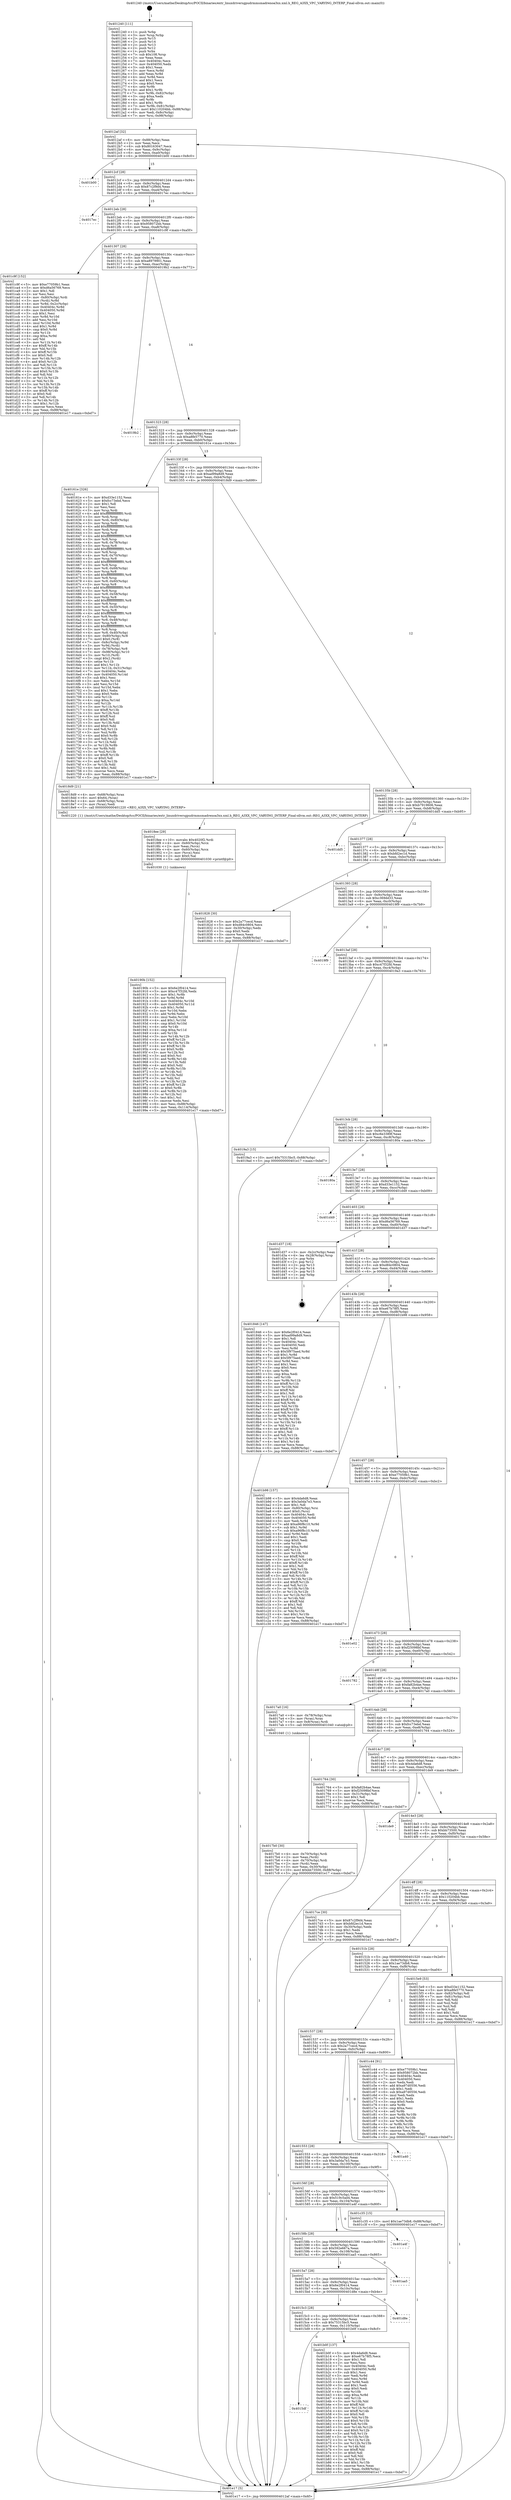 digraph "0x401240" {
  label = "0x401240 (/mnt/c/Users/mathe/Desktop/tcc/POCII/binaries/extr_linuxdriversgpudrmmsmadrenoa3xx.xml.h_REG_A3XX_VPC_VARYING_INTERP_Final-ollvm.out::main(0))"
  labelloc = "t"
  node[shape=record]

  Entry [label="",width=0.3,height=0.3,shape=circle,fillcolor=black,style=filled]
  "0x4012af" [label="{
     0x4012af [32]\l
     | [instrs]\l
     &nbsp;&nbsp;0x4012af \<+6\>: mov -0x88(%rbp),%eax\l
     &nbsp;&nbsp;0x4012b5 \<+2\>: mov %eax,%ecx\l
     &nbsp;&nbsp;0x4012b7 \<+6\>: sub $0x80163047,%ecx\l
     &nbsp;&nbsp;0x4012bd \<+6\>: mov %eax,-0x9c(%rbp)\l
     &nbsp;&nbsp;0x4012c3 \<+6\>: mov %ecx,-0xa0(%rbp)\l
     &nbsp;&nbsp;0x4012c9 \<+6\>: je 0000000000401b00 \<main+0x8c0\>\l
  }"]
  "0x401b00" [label="{
     0x401b00\l
  }", style=dashed]
  "0x4012cf" [label="{
     0x4012cf [28]\l
     | [instrs]\l
     &nbsp;&nbsp;0x4012cf \<+5\>: jmp 00000000004012d4 \<main+0x94\>\l
     &nbsp;&nbsp;0x4012d4 \<+6\>: mov -0x9c(%rbp),%eax\l
     &nbsp;&nbsp;0x4012da \<+5\>: sub $0x87c2f9d4,%eax\l
     &nbsp;&nbsp;0x4012df \<+6\>: mov %eax,-0xa4(%rbp)\l
     &nbsp;&nbsp;0x4012e5 \<+6\>: je 00000000004017ec \<main+0x5ac\>\l
  }"]
  Exit [label="",width=0.3,height=0.3,shape=circle,fillcolor=black,style=filled,peripheries=2]
  "0x4017ec" [label="{
     0x4017ec\l
  }", style=dashed]
  "0x4012eb" [label="{
     0x4012eb [28]\l
     | [instrs]\l
     &nbsp;&nbsp;0x4012eb \<+5\>: jmp 00000000004012f0 \<main+0xb0\>\l
     &nbsp;&nbsp;0x4012f0 \<+6\>: mov -0x9c(%rbp),%eax\l
     &nbsp;&nbsp;0x4012f6 \<+5\>: sub $0x958072bb,%eax\l
     &nbsp;&nbsp;0x4012fb \<+6\>: mov %eax,-0xa8(%rbp)\l
     &nbsp;&nbsp;0x401301 \<+6\>: je 0000000000401c9f \<main+0xa5f\>\l
  }"]
  "0x4015df" [label="{
     0x4015df\l
  }", style=dashed]
  "0x401c9f" [label="{
     0x401c9f [152]\l
     | [instrs]\l
     &nbsp;&nbsp;0x401c9f \<+5\>: mov $0xe77059b1,%eax\l
     &nbsp;&nbsp;0x401ca4 \<+5\>: mov $0xd6a56769,%ecx\l
     &nbsp;&nbsp;0x401ca9 \<+2\>: mov $0x1,%dl\l
     &nbsp;&nbsp;0x401cab \<+2\>: xor %esi,%esi\l
     &nbsp;&nbsp;0x401cad \<+4\>: mov -0x80(%rbp),%rdi\l
     &nbsp;&nbsp;0x401cb1 \<+3\>: mov (%rdi),%r8d\l
     &nbsp;&nbsp;0x401cb4 \<+4\>: mov %r8d,-0x2c(%rbp)\l
     &nbsp;&nbsp;0x401cb8 \<+8\>: mov 0x40404c,%r8d\l
     &nbsp;&nbsp;0x401cc0 \<+8\>: mov 0x404050,%r9d\l
     &nbsp;&nbsp;0x401cc8 \<+3\>: sub $0x1,%esi\l
     &nbsp;&nbsp;0x401ccb \<+3\>: mov %r8d,%r10d\l
     &nbsp;&nbsp;0x401cce \<+3\>: add %esi,%r10d\l
     &nbsp;&nbsp;0x401cd1 \<+4\>: imul %r10d,%r8d\l
     &nbsp;&nbsp;0x401cd5 \<+4\>: and $0x1,%r8d\l
     &nbsp;&nbsp;0x401cd9 \<+4\>: cmp $0x0,%r8d\l
     &nbsp;&nbsp;0x401cdd \<+4\>: sete %r11b\l
     &nbsp;&nbsp;0x401ce1 \<+4\>: cmp $0xa,%r9d\l
     &nbsp;&nbsp;0x401ce5 \<+3\>: setl %bl\l
     &nbsp;&nbsp;0x401ce8 \<+3\>: mov %r11b,%r14b\l
     &nbsp;&nbsp;0x401ceb \<+4\>: xor $0xff,%r14b\l
     &nbsp;&nbsp;0x401cef \<+3\>: mov %bl,%r15b\l
     &nbsp;&nbsp;0x401cf2 \<+4\>: xor $0xff,%r15b\l
     &nbsp;&nbsp;0x401cf6 \<+3\>: xor $0x0,%dl\l
     &nbsp;&nbsp;0x401cf9 \<+3\>: mov %r14b,%r12b\l
     &nbsp;&nbsp;0x401cfc \<+4\>: and $0x0,%r12b\l
     &nbsp;&nbsp;0x401d00 \<+3\>: and %dl,%r11b\l
     &nbsp;&nbsp;0x401d03 \<+3\>: mov %r15b,%r13b\l
     &nbsp;&nbsp;0x401d06 \<+4\>: and $0x0,%r13b\l
     &nbsp;&nbsp;0x401d0a \<+2\>: and %dl,%bl\l
     &nbsp;&nbsp;0x401d0c \<+3\>: or %r11b,%r12b\l
     &nbsp;&nbsp;0x401d0f \<+3\>: or %bl,%r13b\l
     &nbsp;&nbsp;0x401d12 \<+3\>: xor %r13b,%r12b\l
     &nbsp;&nbsp;0x401d15 \<+3\>: or %r15b,%r14b\l
     &nbsp;&nbsp;0x401d18 \<+4\>: xor $0xff,%r14b\l
     &nbsp;&nbsp;0x401d1c \<+3\>: or $0x0,%dl\l
     &nbsp;&nbsp;0x401d1f \<+3\>: and %dl,%r14b\l
     &nbsp;&nbsp;0x401d22 \<+3\>: or %r14b,%r12b\l
     &nbsp;&nbsp;0x401d25 \<+4\>: test $0x1,%r12b\l
     &nbsp;&nbsp;0x401d29 \<+3\>: cmovne %ecx,%eax\l
     &nbsp;&nbsp;0x401d2c \<+6\>: mov %eax,-0x88(%rbp)\l
     &nbsp;&nbsp;0x401d32 \<+5\>: jmp 0000000000401e17 \<main+0xbd7\>\l
  }"]
  "0x401307" [label="{
     0x401307 [28]\l
     | [instrs]\l
     &nbsp;&nbsp;0x401307 \<+5\>: jmp 000000000040130c \<main+0xcc\>\l
     &nbsp;&nbsp;0x40130c \<+6\>: mov -0x9c(%rbp),%eax\l
     &nbsp;&nbsp;0x401312 \<+5\>: sub $0xa8979901,%eax\l
     &nbsp;&nbsp;0x401317 \<+6\>: mov %eax,-0xac(%rbp)\l
     &nbsp;&nbsp;0x40131d \<+6\>: je 00000000004019b2 \<main+0x772\>\l
  }"]
  "0x401b0f" [label="{
     0x401b0f [137]\l
     | [instrs]\l
     &nbsp;&nbsp;0x401b0f \<+5\>: mov $0x4da6d8,%eax\l
     &nbsp;&nbsp;0x401b14 \<+5\>: mov $0xe67b78f5,%ecx\l
     &nbsp;&nbsp;0x401b19 \<+2\>: mov $0x1,%dl\l
     &nbsp;&nbsp;0x401b1b \<+2\>: xor %esi,%esi\l
     &nbsp;&nbsp;0x401b1d \<+7\>: mov 0x40404c,%edi\l
     &nbsp;&nbsp;0x401b24 \<+8\>: mov 0x404050,%r8d\l
     &nbsp;&nbsp;0x401b2c \<+3\>: sub $0x1,%esi\l
     &nbsp;&nbsp;0x401b2f \<+3\>: mov %edi,%r9d\l
     &nbsp;&nbsp;0x401b32 \<+3\>: add %esi,%r9d\l
     &nbsp;&nbsp;0x401b35 \<+4\>: imul %r9d,%edi\l
     &nbsp;&nbsp;0x401b39 \<+3\>: and $0x1,%edi\l
     &nbsp;&nbsp;0x401b3c \<+3\>: cmp $0x0,%edi\l
     &nbsp;&nbsp;0x401b3f \<+4\>: sete %r10b\l
     &nbsp;&nbsp;0x401b43 \<+4\>: cmp $0xa,%r8d\l
     &nbsp;&nbsp;0x401b47 \<+4\>: setl %r11b\l
     &nbsp;&nbsp;0x401b4b \<+3\>: mov %r10b,%bl\l
     &nbsp;&nbsp;0x401b4e \<+3\>: xor $0xff,%bl\l
     &nbsp;&nbsp;0x401b51 \<+3\>: mov %r11b,%r14b\l
     &nbsp;&nbsp;0x401b54 \<+4\>: xor $0xff,%r14b\l
     &nbsp;&nbsp;0x401b58 \<+3\>: xor $0x0,%dl\l
     &nbsp;&nbsp;0x401b5b \<+3\>: mov %bl,%r15b\l
     &nbsp;&nbsp;0x401b5e \<+4\>: and $0x0,%r15b\l
     &nbsp;&nbsp;0x401b62 \<+3\>: and %dl,%r10b\l
     &nbsp;&nbsp;0x401b65 \<+3\>: mov %r14b,%r12b\l
     &nbsp;&nbsp;0x401b68 \<+4\>: and $0x0,%r12b\l
     &nbsp;&nbsp;0x401b6c \<+3\>: and %dl,%r11b\l
     &nbsp;&nbsp;0x401b6f \<+3\>: or %r10b,%r15b\l
     &nbsp;&nbsp;0x401b72 \<+3\>: or %r11b,%r12b\l
     &nbsp;&nbsp;0x401b75 \<+3\>: xor %r12b,%r15b\l
     &nbsp;&nbsp;0x401b78 \<+3\>: or %r14b,%bl\l
     &nbsp;&nbsp;0x401b7b \<+3\>: xor $0xff,%bl\l
     &nbsp;&nbsp;0x401b7e \<+3\>: or $0x0,%dl\l
     &nbsp;&nbsp;0x401b81 \<+2\>: and %dl,%bl\l
     &nbsp;&nbsp;0x401b83 \<+3\>: or %bl,%r15b\l
     &nbsp;&nbsp;0x401b86 \<+4\>: test $0x1,%r15b\l
     &nbsp;&nbsp;0x401b8a \<+3\>: cmovne %ecx,%eax\l
     &nbsp;&nbsp;0x401b8d \<+6\>: mov %eax,-0x88(%rbp)\l
     &nbsp;&nbsp;0x401b93 \<+5\>: jmp 0000000000401e17 \<main+0xbd7\>\l
  }"]
  "0x4019b2" [label="{
     0x4019b2\l
  }", style=dashed]
  "0x401323" [label="{
     0x401323 [28]\l
     | [instrs]\l
     &nbsp;&nbsp;0x401323 \<+5\>: jmp 0000000000401328 \<main+0xe8\>\l
     &nbsp;&nbsp;0x401328 \<+6\>: mov -0x9c(%rbp),%eax\l
     &nbsp;&nbsp;0x40132e \<+5\>: sub $0xa8fe5770,%eax\l
     &nbsp;&nbsp;0x401333 \<+6\>: mov %eax,-0xb0(%rbp)\l
     &nbsp;&nbsp;0x401339 \<+6\>: je 000000000040161e \<main+0x3de\>\l
  }"]
  "0x4015c3" [label="{
     0x4015c3 [28]\l
     | [instrs]\l
     &nbsp;&nbsp;0x4015c3 \<+5\>: jmp 00000000004015c8 \<main+0x388\>\l
     &nbsp;&nbsp;0x4015c8 \<+6\>: mov -0x9c(%rbp),%eax\l
     &nbsp;&nbsp;0x4015ce \<+5\>: sub $0x75315bc5,%eax\l
     &nbsp;&nbsp;0x4015d3 \<+6\>: mov %eax,-0x110(%rbp)\l
     &nbsp;&nbsp;0x4015d9 \<+6\>: je 0000000000401b0f \<main+0x8cf\>\l
  }"]
  "0x40161e" [label="{
     0x40161e [326]\l
     | [instrs]\l
     &nbsp;&nbsp;0x40161e \<+5\>: mov $0xd33e1152,%eax\l
     &nbsp;&nbsp;0x401623 \<+5\>: mov $0xfcc73ebd,%ecx\l
     &nbsp;&nbsp;0x401628 \<+2\>: mov $0x1,%dl\l
     &nbsp;&nbsp;0x40162a \<+2\>: xor %esi,%esi\l
     &nbsp;&nbsp;0x40162c \<+3\>: mov %rsp,%rdi\l
     &nbsp;&nbsp;0x40162f \<+4\>: add $0xfffffffffffffff0,%rdi\l
     &nbsp;&nbsp;0x401633 \<+3\>: mov %rdi,%rsp\l
     &nbsp;&nbsp;0x401636 \<+4\>: mov %rdi,-0x80(%rbp)\l
     &nbsp;&nbsp;0x40163a \<+3\>: mov %rsp,%rdi\l
     &nbsp;&nbsp;0x40163d \<+4\>: add $0xfffffffffffffff0,%rdi\l
     &nbsp;&nbsp;0x401641 \<+3\>: mov %rdi,%rsp\l
     &nbsp;&nbsp;0x401644 \<+3\>: mov %rsp,%r8\l
     &nbsp;&nbsp;0x401647 \<+4\>: add $0xfffffffffffffff0,%r8\l
     &nbsp;&nbsp;0x40164b \<+3\>: mov %r8,%rsp\l
     &nbsp;&nbsp;0x40164e \<+4\>: mov %r8,-0x78(%rbp)\l
     &nbsp;&nbsp;0x401652 \<+3\>: mov %rsp,%r8\l
     &nbsp;&nbsp;0x401655 \<+4\>: add $0xfffffffffffffff0,%r8\l
     &nbsp;&nbsp;0x401659 \<+3\>: mov %r8,%rsp\l
     &nbsp;&nbsp;0x40165c \<+4\>: mov %r8,-0x70(%rbp)\l
     &nbsp;&nbsp;0x401660 \<+3\>: mov %rsp,%r8\l
     &nbsp;&nbsp;0x401663 \<+4\>: add $0xfffffffffffffff0,%r8\l
     &nbsp;&nbsp;0x401667 \<+3\>: mov %r8,%rsp\l
     &nbsp;&nbsp;0x40166a \<+4\>: mov %r8,-0x68(%rbp)\l
     &nbsp;&nbsp;0x40166e \<+3\>: mov %rsp,%r8\l
     &nbsp;&nbsp;0x401671 \<+4\>: add $0xfffffffffffffff0,%r8\l
     &nbsp;&nbsp;0x401675 \<+3\>: mov %r8,%rsp\l
     &nbsp;&nbsp;0x401678 \<+4\>: mov %r8,-0x60(%rbp)\l
     &nbsp;&nbsp;0x40167c \<+3\>: mov %rsp,%r8\l
     &nbsp;&nbsp;0x40167f \<+4\>: add $0xfffffffffffffff0,%r8\l
     &nbsp;&nbsp;0x401683 \<+3\>: mov %r8,%rsp\l
     &nbsp;&nbsp;0x401686 \<+4\>: mov %r8,-0x58(%rbp)\l
     &nbsp;&nbsp;0x40168a \<+3\>: mov %rsp,%r8\l
     &nbsp;&nbsp;0x40168d \<+4\>: add $0xfffffffffffffff0,%r8\l
     &nbsp;&nbsp;0x401691 \<+3\>: mov %r8,%rsp\l
     &nbsp;&nbsp;0x401694 \<+4\>: mov %r8,-0x50(%rbp)\l
     &nbsp;&nbsp;0x401698 \<+3\>: mov %rsp,%r8\l
     &nbsp;&nbsp;0x40169b \<+4\>: add $0xfffffffffffffff0,%r8\l
     &nbsp;&nbsp;0x40169f \<+3\>: mov %r8,%rsp\l
     &nbsp;&nbsp;0x4016a2 \<+4\>: mov %r8,-0x48(%rbp)\l
     &nbsp;&nbsp;0x4016a6 \<+3\>: mov %rsp,%r8\l
     &nbsp;&nbsp;0x4016a9 \<+4\>: add $0xfffffffffffffff0,%r8\l
     &nbsp;&nbsp;0x4016ad \<+3\>: mov %r8,%rsp\l
     &nbsp;&nbsp;0x4016b0 \<+4\>: mov %r8,-0x40(%rbp)\l
     &nbsp;&nbsp;0x4016b4 \<+4\>: mov -0x80(%rbp),%r8\l
     &nbsp;&nbsp;0x4016b8 \<+7\>: movl $0x0,(%r8)\l
     &nbsp;&nbsp;0x4016bf \<+7\>: mov -0x8c(%rbp),%r9d\l
     &nbsp;&nbsp;0x4016c6 \<+3\>: mov %r9d,(%rdi)\l
     &nbsp;&nbsp;0x4016c9 \<+4\>: mov -0x78(%rbp),%r8\l
     &nbsp;&nbsp;0x4016cd \<+7\>: mov -0x98(%rbp),%r10\l
     &nbsp;&nbsp;0x4016d4 \<+3\>: mov %r10,(%r8)\l
     &nbsp;&nbsp;0x4016d7 \<+3\>: cmpl $0x2,(%rdi)\l
     &nbsp;&nbsp;0x4016da \<+4\>: setne %r11b\l
     &nbsp;&nbsp;0x4016de \<+4\>: and $0x1,%r11b\l
     &nbsp;&nbsp;0x4016e2 \<+4\>: mov %r11b,-0x31(%rbp)\l
     &nbsp;&nbsp;0x4016e6 \<+7\>: mov 0x40404c,%ebx\l
     &nbsp;&nbsp;0x4016ed \<+8\>: mov 0x404050,%r14d\l
     &nbsp;&nbsp;0x4016f5 \<+3\>: sub $0x1,%esi\l
     &nbsp;&nbsp;0x4016f8 \<+3\>: mov %ebx,%r15d\l
     &nbsp;&nbsp;0x4016fb \<+3\>: add %esi,%r15d\l
     &nbsp;&nbsp;0x4016fe \<+4\>: imul %r15d,%ebx\l
     &nbsp;&nbsp;0x401702 \<+3\>: and $0x1,%ebx\l
     &nbsp;&nbsp;0x401705 \<+3\>: cmp $0x0,%ebx\l
     &nbsp;&nbsp;0x401708 \<+4\>: sete %r11b\l
     &nbsp;&nbsp;0x40170c \<+4\>: cmp $0xa,%r14d\l
     &nbsp;&nbsp;0x401710 \<+4\>: setl %r12b\l
     &nbsp;&nbsp;0x401714 \<+3\>: mov %r11b,%r13b\l
     &nbsp;&nbsp;0x401717 \<+4\>: xor $0xff,%r13b\l
     &nbsp;&nbsp;0x40171b \<+3\>: mov %r12b,%sil\l
     &nbsp;&nbsp;0x40171e \<+4\>: xor $0xff,%sil\l
     &nbsp;&nbsp;0x401722 \<+3\>: xor $0x0,%dl\l
     &nbsp;&nbsp;0x401725 \<+3\>: mov %r13b,%dil\l
     &nbsp;&nbsp;0x401728 \<+4\>: and $0x0,%dil\l
     &nbsp;&nbsp;0x40172c \<+3\>: and %dl,%r11b\l
     &nbsp;&nbsp;0x40172f \<+3\>: mov %sil,%r8b\l
     &nbsp;&nbsp;0x401732 \<+4\>: and $0x0,%r8b\l
     &nbsp;&nbsp;0x401736 \<+3\>: and %dl,%r12b\l
     &nbsp;&nbsp;0x401739 \<+3\>: or %r11b,%dil\l
     &nbsp;&nbsp;0x40173c \<+3\>: or %r12b,%r8b\l
     &nbsp;&nbsp;0x40173f \<+3\>: xor %r8b,%dil\l
     &nbsp;&nbsp;0x401742 \<+3\>: or %sil,%r13b\l
     &nbsp;&nbsp;0x401745 \<+4\>: xor $0xff,%r13b\l
     &nbsp;&nbsp;0x401749 \<+3\>: or $0x0,%dl\l
     &nbsp;&nbsp;0x40174c \<+3\>: and %dl,%r13b\l
     &nbsp;&nbsp;0x40174f \<+3\>: or %r13b,%dil\l
     &nbsp;&nbsp;0x401752 \<+4\>: test $0x1,%dil\l
     &nbsp;&nbsp;0x401756 \<+3\>: cmovne %ecx,%eax\l
     &nbsp;&nbsp;0x401759 \<+6\>: mov %eax,-0x88(%rbp)\l
     &nbsp;&nbsp;0x40175f \<+5\>: jmp 0000000000401e17 \<main+0xbd7\>\l
  }"]
  "0x40133f" [label="{
     0x40133f [28]\l
     | [instrs]\l
     &nbsp;&nbsp;0x40133f \<+5\>: jmp 0000000000401344 \<main+0x104\>\l
     &nbsp;&nbsp;0x401344 \<+6\>: mov -0x9c(%rbp),%eax\l
     &nbsp;&nbsp;0x40134a \<+5\>: sub $0xad99a8d9,%eax\l
     &nbsp;&nbsp;0x40134f \<+6\>: mov %eax,-0xb4(%rbp)\l
     &nbsp;&nbsp;0x401355 \<+6\>: je 00000000004018d9 \<main+0x699\>\l
  }"]
  "0x401d8e" [label="{
     0x401d8e\l
  }", style=dashed]
  "0x4018d9" [label="{
     0x4018d9 [21]\l
     | [instrs]\l
     &nbsp;&nbsp;0x4018d9 \<+4\>: mov -0x68(%rbp),%rax\l
     &nbsp;&nbsp;0x4018dd \<+6\>: movl $0x64,(%rax)\l
     &nbsp;&nbsp;0x4018e3 \<+4\>: mov -0x68(%rbp),%rax\l
     &nbsp;&nbsp;0x4018e7 \<+2\>: mov (%rax),%edi\l
     &nbsp;&nbsp;0x4018e9 \<+5\>: call 0000000000401220 \<REG_A3XX_VPC_VARYING_INTERP\>\l
     | [calls]\l
     &nbsp;&nbsp;0x401220 \{1\} (/mnt/c/Users/mathe/Desktop/tcc/POCII/binaries/extr_linuxdriversgpudrmmsmadrenoa3xx.xml.h_REG_A3XX_VPC_VARYING_INTERP_Final-ollvm.out::REG_A3XX_VPC_VARYING_INTERP)\l
  }"]
  "0x40135b" [label="{
     0x40135b [28]\l
     | [instrs]\l
     &nbsp;&nbsp;0x40135b \<+5\>: jmp 0000000000401360 \<main+0x120\>\l
     &nbsp;&nbsp;0x401360 \<+6\>: mov -0x9c(%rbp),%eax\l
     &nbsp;&nbsp;0x401366 \<+5\>: sub $0xb7919606,%eax\l
     &nbsp;&nbsp;0x40136b \<+6\>: mov %eax,-0xb8(%rbp)\l
     &nbsp;&nbsp;0x401371 \<+6\>: je 0000000000401dd5 \<main+0xb95\>\l
  }"]
  "0x4015a7" [label="{
     0x4015a7 [28]\l
     | [instrs]\l
     &nbsp;&nbsp;0x4015a7 \<+5\>: jmp 00000000004015ac \<main+0x36c\>\l
     &nbsp;&nbsp;0x4015ac \<+6\>: mov -0x9c(%rbp),%eax\l
     &nbsp;&nbsp;0x4015b2 \<+5\>: sub $0x6e2f0414,%eax\l
     &nbsp;&nbsp;0x4015b7 \<+6\>: mov %eax,-0x10c(%rbp)\l
     &nbsp;&nbsp;0x4015bd \<+6\>: je 0000000000401d8e \<main+0xb4e\>\l
  }"]
  "0x401dd5" [label="{
     0x401dd5\l
  }", style=dashed]
  "0x401377" [label="{
     0x401377 [28]\l
     | [instrs]\l
     &nbsp;&nbsp;0x401377 \<+5\>: jmp 000000000040137c \<main+0x13c\>\l
     &nbsp;&nbsp;0x40137c \<+6\>: mov -0x9c(%rbp),%eax\l
     &nbsp;&nbsp;0x401382 \<+5\>: sub $0xbfd2ec1d,%eax\l
     &nbsp;&nbsp;0x401387 \<+6\>: mov %eax,-0xbc(%rbp)\l
     &nbsp;&nbsp;0x40138d \<+6\>: je 0000000000401828 \<main+0x5e8\>\l
  }"]
  "0x401aa5" [label="{
     0x401aa5\l
  }", style=dashed]
  "0x401828" [label="{
     0x401828 [30]\l
     | [instrs]\l
     &nbsp;&nbsp;0x401828 \<+5\>: mov $0x2a77cecd,%eax\l
     &nbsp;&nbsp;0x40182d \<+5\>: mov $0xd84c0804,%ecx\l
     &nbsp;&nbsp;0x401832 \<+3\>: mov -0x30(%rbp),%edx\l
     &nbsp;&nbsp;0x401835 \<+3\>: cmp $0x0,%edx\l
     &nbsp;&nbsp;0x401838 \<+3\>: cmove %ecx,%eax\l
     &nbsp;&nbsp;0x40183b \<+6\>: mov %eax,-0x88(%rbp)\l
     &nbsp;&nbsp;0x401841 \<+5\>: jmp 0000000000401e17 \<main+0xbd7\>\l
  }"]
  "0x401393" [label="{
     0x401393 [28]\l
     | [instrs]\l
     &nbsp;&nbsp;0x401393 \<+5\>: jmp 0000000000401398 \<main+0x158\>\l
     &nbsp;&nbsp;0x401398 \<+6\>: mov -0x9c(%rbp),%eax\l
     &nbsp;&nbsp;0x40139e \<+5\>: sub $0xc369dd33,%eax\l
     &nbsp;&nbsp;0x4013a3 \<+6\>: mov %eax,-0xc0(%rbp)\l
     &nbsp;&nbsp;0x4013a9 \<+6\>: je 00000000004019f9 \<main+0x7b9\>\l
  }"]
  "0x40158b" [label="{
     0x40158b [28]\l
     | [instrs]\l
     &nbsp;&nbsp;0x40158b \<+5\>: jmp 0000000000401590 \<main+0x350\>\l
     &nbsp;&nbsp;0x401590 \<+6\>: mov -0x9c(%rbp),%eax\l
     &nbsp;&nbsp;0x401596 \<+5\>: sub $0x592e667a,%eax\l
     &nbsp;&nbsp;0x40159b \<+6\>: mov %eax,-0x108(%rbp)\l
     &nbsp;&nbsp;0x4015a1 \<+6\>: je 0000000000401aa5 \<main+0x865\>\l
  }"]
  "0x4019f9" [label="{
     0x4019f9\l
  }", style=dashed]
  "0x4013af" [label="{
     0x4013af [28]\l
     | [instrs]\l
     &nbsp;&nbsp;0x4013af \<+5\>: jmp 00000000004013b4 \<main+0x174\>\l
     &nbsp;&nbsp;0x4013b4 \<+6\>: mov -0x9c(%rbp),%eax\l
     &nbsp;&nbsp;0x4013ba \<+5\>: sub $0xc47f32fd,%eax\l
     &nbsp;&nbsp;0x4013bf \<+6\>: mov %eax,-0xc4(%rbp)\l
     &nbsp;&nbsp;0x4013c5 \<+6\>: je 00000000004019a3 \<main+0x763\>\l
  }"]
  "0x401a4f" [label="{
     0x401a4f\l
  }", style=dashed]
  "0x4019a3" [label="{
     0x4019a3 [15]\l
     | [instrs]\l
     &nbsp;&nbsp;0x4019a3 \<+10\>: movl $0x75315bc5,-0x88(%rbp)\l
     &nbsp;&nbsp;0x4019ad \<+5\>: jmp 0000000000401e17 \<main+0xbd7\>\l
  }"]
  "0x4013cb" [label="{
     0x4013cb [28]\l
     | [instrs]\l
     &nbsp;&nbsp;0x4013cb \<+5\>: jmp 00000000004013d0 \<main+0x190\>\l
     &nbsp;&nbsp;0x4013d0 \<+6\>: mov -0x9c(%rbp),%eax\l
     &nbsp;&nbsp;0x4013d6 \<+5\>: sub $0xc6e3389f,%eax\l
     &nbsp;&nbsp;0x4013db \<+6\>: mov %eax,-0xc8(%rbp)\l
     &nbsp;&nbsp;0x4013e1 \<+6\>: je 000000000040180a \<main+0x5ca\>\l
  }"]
  "0x40156f" [label="{
     0x40156f [28]\l
     | [instrs]\l
     &nbsp;&nbsp;0x40156f \<+5\>: jmp 0000000000401574 \<main+0x334\>\l
     &nbsp;&nbsp;0x401574 \<+6\>: mov -0x9c(%rbp),%eax\l
     &nbsp;&nbsp;0x40157a \<+5\>: sub $0x519c5ad4,%eax\l
     &nbsp;&nbsp;0x40157f \<+6\>: mov %eax,-0x104(%rbp)\l
     &nbsp;&nbsp;0x401585 \<+6\>: je 0000000000401a4f \<main+0x80f\>\l
  }"]
  "0x40180a" [label="{
     0x40180a\l
  }", style=dashed]
  "0x4013e7" [label="{
     0x4013e7 [28]\l
     | [instrs]\l
     &nbsp;&nbsp;0x4013e7 \<+5\>: jmp 00000000004013ec \<main+0x1ac\>\l
     &nbsp;&nbsp;0x4013ec \<+6\>: mov -0x9c(%rbp),%eax\l
     &nbsp;&nbsp;0x4013f2 \<+5\>: sub $0xd33e1152,%eax\l
     &nbsp;&nbsp;0x4013f7 \<+6\>: mov %eax,-0xcc(%rbp)\l
     &nbsp;&nbsp;0x4013fd \<+6\>: je 0000000000401d49 \<main+0xb09\>\l
  }"]
  "0x401c35" [label="{
     0x401c35 [15]\l
     | [instrs]\l
     &nbsp;&nbsp;0x401c35 \<+10\>: movl $0x1ae73db8,-0x88(%rbp)\l
     &nbsp;&nbsp;0x401c3f \<+5\>: jmp 0000000000401e17 \<main+0xbd7\>\l
  }"]
  "0x401d49" [label="{
     0x401d49\l
  }", style=dashed]
  "0x401403" [label="{
     0x401403 [28]\l
     | [instrs]\l
     &nbsp;&nbsp;0x401403 \<+5\>: jmp 0000000000401408 \<main+0x1c8\>\l
     &nbsp;&nbsp;0x401408 \<+6\>: mov -0x9c(%rbp),%eax\l
     &nbsp;&nbsp;0x40140e \<+5\>: sub $0xd6a56769,%eax\l
     &nbsp;&nbsp;0x401413 \<+6\>: mov %eax,-0xd0(%rbp)\l
     &nbsp;&nbsp;0x401419 \<+6\>: je 0000000000401d37 \<main+0xaf7\>\l
  }"]
  "0x401553" [label="{
     0x401553 [28]\l
     | [instrs]\l
     &nbsp;&nbsp;0x401553 \<+5\>: jmp 0000000000401558 \<main+0x318\>\l
     &nbsp;&nbsp;0x401558 \<+6\>: mov -0x9c(%rbp),%eax\l
     &nbsp;&nbsp;0x40155e \<+5\>: sub $0x3a0da7e3,%eax\l
     &nbsp;&nbsp;0x401563 \<+6\>: mov %eax,-0x100(%rbp)\l
     &nbsp;&nbsp;0x401569 \<+6\>: je 0000000000401c35 \<main+0x9f5\>\l
  }"]
  "0x401d37" [label="{
     0x401d37 [18]\l
     | [instrs]\l
     &nbsp;&nbsp;0x401d37 \<+3\>: mov -0x2c(%rbp),%eax\l
     &nbsp;&nbsp;0x401d3a \<+4\>: lea -0x28(%rbp),%rsp\l
     &nbsp;&nbsp;0x401d3e \<+1\>: pop %rbx\l
     &nbsp;&nbsp;0x401d3f \<+2\>: pop %r12\l
     &nbsp;&nbsp;0x401d41 \<+2\>: pop %r13\l
     &nbsp;&nbsp;0x401d43 \<+2\>: pop %r14\l
     &nbsp;&nbsp;0x401d45 \<+2\>: pop %r15\l
     &nbsp;&nbsp;0x401d47 \<+1\>: pop %rbp\l
     &nbsp;&nbsp;0x401d48 \<+1\>: ret\l
  }"]
  "0x40141f" [label="{
     0x40141f [28]\l
     | [instrs]\l
     &nbsp;&nbsp;0x40141f \<+5\>: jmp 0000000000401424 \<main+0x1e4\>\l
     &nbsp;&nbsp;0x401424 \<+6\>: mov -0x9c(%rbp),%eax\l
     &nbsp;&nbsp;0x40142a \<+5\>: sub $0xd84c0804,%eax\l
     &nbsp;&nbsp;0x40142f \<+6\>: mov %eax,-0xd4(%rbp)\l
     &nbsp;&nbsp;0x401435 \<+6\>: je 0000000000401846 \<main+0x606\>\l
  }"]
  "0x401a40" [label="{
     0x401a40\l
  }", style=dashed]
  "0x401846" [label="{
     0x401846 [147]\l
     | [instrs]\l
     &nbsp;&nbsp;0x401846 \<+5\>: mov $0x6e2f0414,%eax\l
     &nbsp;&nbsp;0x40184b \<+5\>: mov $0xad99a8d9,%ecx\l
     &nbsp;&nbsp;0x401850 \<+2\>: mov $0x1,%dl\l
     &nbsp;&nbsp;0x401852 \<+7\>: mov 0x40404c,%esi\l
     &nbsp;&nbsp;0x401859 \<+7\>: mov 0x404050,%edi\l
     &nbsp;&nbsp;0x401860 \<+3\>: mov %esi,%r8d\l
     &nbsp;&nbsp;0x401863 \<+7\>: sub $0x5f975aed,%r8d\l
     &nbsp;&nbsp;0x40186a \<+4\>: sub $0x1,%r8d\l
     &nbsp;&nbsp;0x40186e \<+7\>: add $0x5f975aed,%r8d\l
     &nbsp;&nbsp;0x401875 \<+4\>: imul %r8d,%esi\l
     &nbsp;&nbsp;0x401879 \<+3\>: and $0x1,%esi\l
     &nbsp;&nbsp;0x40187c \<+3\>: cmp $0x0,%esi\l
     &nbsp;&nbsp;0x40187f \<+4\>: sete %r9b\l
     &nbsp;&nbsp;0x401883 \<+3\>: cmp $0xa,%edi\l
     &nbsp;&nbsp;0x401886 \<+4\>: setl %r10b\l
     &nbsp;&nbsp;0x40188a \<+3\>: mov %r9b,%r11b\l
     &nbsp;&nbsp;0x40188d \<+4\>: xor $0xff,%r11b\l
     &nbsp;&nbsp;0x401891 \<+3\>: mov %r10b,%bl\l
     &nbsp;&nbsp;0x401894 \<+3\>: xor $0xff,%bl\l
     &nbsp;&nbsp;0x401897 \<+3\>: xor $0x1,%dl\l
     &nbsp;&nbsp;0x40189a \<+3\>: mov %r11b,%r14b\l
     &nbsp;&nbsp;0x40189d \<+4\>: and $0xff,%r14b\l
     &nbsp;&nbsp;0x4018a1 \<+3\>: and %dl,%r9b\l
     &nbsp;&nbsp;0x4018a4 \<+3\>: mov %bl,%r15b\l
     &nbsp;&nbsp;0x4018a7 \<+4\>: and $0xff,%r15b\l
     &nbsp;&nbsp;0x4018ab \<+3\>: and %dl,%r10b\l
     &nbsp;&nbsp;0x4018ae \<+3\>: or %r9b,%r14b\l
     &nbsp;&nbsp;0x4018b1 \<+3\>: or %r10b,%r15b\l
     &nbsp;&nbsp;0x4018b4 \<+3\>: xor %r15b,%r14b\l
     &nbsp;&nbsp;0x4018b7 \<+3\>: or %bl,%r11b\l
     &nbsp;&nbsp;0x4018ba \<+4\>: xor $0xff,%r11b\l
     &nbsp;&nbsp;0x4018be \<+3\>: or $0x1,%dl\l
     &nbsp;&nbsp;0x4018c1 \<+3\>: and %dl,%r11b\l
     &nbsp;&nbsp;0x4018c4 \<+3\>: or %r11b,%r14b\l
     &nbsp;&nbsp;0x4018c7 \<+4\>: test $0x1,%r14b\l
     &nbsp;&nbsp;0x4018cb \<+3\>: cmovne %ecx,%eax\l
     &nbsp;&nbsp;0x4018ce \<+6\>: mov %eax,-0x88(%rbp)\l
     &nbsp;&nbsp;0x4018d4 \<+5\>: jmp 0000000000401e17 \<main+0xbd7\>\l
  }"]
  "0x40143b" [label="{
     0x40143b [28]\l
     | [instrs]\l
     &nbsp;&nbsp;0x40143b \<+5\>: jmp 0000000000401440 \<main+0x200\>\l
     &nbsp;&nbsp;0x401440 \<+6\>: mov -0x9c(%rbp),%eax\l
     &nbsp;&nbsp;0x401446 \<+5\>: sub $0xe67b78f5,%eax\l
     &nbsp;&nbsp;0x40144b \<+6\>: mov %eax,-0xd8(%rbp)\l
     &nbsp;&nbsp;0x401451 \<+6\>: je 0000000000401b98 \<main+0x958\>\l
  }"]
  "0x401537" [label="{
     0x401537 [28]\l
     | [instrs]\l
     &nbsp;&nbsp;0x401537 \<+5\>: jmp 000000000040153c \<main+0x2fc\>\l
     &nbsp;&nbsp;0x40153c \<+6\>: mov -0x9c(%rbp),%eax\l
     &nbsp;&nbsp;0x401542 \<+5\>: sub $0x2a77cecd,%eax\l
     &nbsp;&nbsp;0x401547 \<+6\>: mov %eax,-0xfc(%rbp)\l
     &nbsp;&nbsp;0x40154d \<+6\>: je 0000000000401a40 \<main+0x800\>\l
  }"]
  "0x401b98" [label="{
     0x401b98 [157]\l
     | [instrs]\l
     &nbsp;&nbsp;0x401b98 \<+5\>: mov $0x4da6d8,%eax\l
     &nbsp;&nbsp;0x401b9d \<+5\>: mov $0x3a0da7e3,%ecx\l
     &nbsp;&nbsp;0x401ba2 \<+2\>: mov $0x1,%dl\l
     &nbsp;&nbsp;0x401ba4 \<+4\>: mov -0x80(%rbp),%rsi\l
     &nbsp;&nbsp;0x401ba8 \<+6\>: movl $0x0,(%rsi)\l
     &nbsp;&nbsp;0x401bae \<+7\>: mov 0x40404c,%edi\l
     &nbsp;&nbsp;0x401bb5 \<+8\>: mov 0x404050,%r8d\l
     &nbsp;&nbsp;0x401bbd \<+3\>: mov %edi,%r9d\l
     &nbsp;&nbsp;0x401bc0 \<+7\>: add $0xa96f8c10,%r9d\l
     &nbsp;&nbsp;0x401bc7 \<+4\>: sub $0x1,%r9d\l
     &nbsp;&nbsp;0x401bcb \<+7\>: sub $0xa96f8c10,%r9d\l
     &nbsp;&nbsp;0x401bd2 \<+4\>: imul %r9d,%edi\l
     &nbsp;&nbsp;0x401bd6 \<+3\>: and $0x1,%edi\l
     &nbsp;&nbsp;0x401bd9 \<+3\>: cmp $0x0,%edi\l
     &nbsp;&nbsp;0x401bdc \<+4\>: sete %r10b\l
     &nbsp;&nbsp;0x401be0 \<+4\>: cmp $0xa,%r8d\l
     &nbsp;&nbsp;0x401be4 \<+4\>: setl %r11b\l
     &nbsp;&nbsp;0x401be8 \<+3\>: mov %r10b,%bl\l
     &nbsp;&nbsp;0x401beb \<+3\>: xor $0xff,%bl\l
     &nbsp;&nbsp;0x401bee \<+3\>: mov %r11b,%r14b\l
     &nbsp;&nbsp;0x401bf1 \<+4\>: xor $0xff,%r14b\l
     &nbsp;&nbsp;0x401bf5 \<+3\>: xor $0x1,%dl\l
     &nbsp;&nbsp;0x401bf8 \<+3\>: mov %bl,%r15b\l
     &nbsp;&nbsp;0x401bfb \<+4\>: and $0xff,%r15b\l
     &nbsp;&nbsp;0x401bff \<+3\>: and %dl,%r10b\l
     &nbsp;&nbsp;0x401c02 \<+3\>: mov %r14b,%r12b\l
     &nbsp;&nbsp;0x401c05 \<+4\>: and $0xff,%r12b\l
     &nbsp;&nbsp;0x401c09 \<+3\>: and %dl,%r11b\l
     &nbsp;&nbsp;0x401c0c \<+3\>: or %r10b,%r15b\l
     &nbsp;&nbsp;0x401c0f \<+3\>: or %r11b,%r12b\l
     &nbsp;&nbsp;0x401c12 \<+3\>: xor %r12b,%r15b\l
     &nbsp;&nbsp;0x401c15 \<+3\>: or %r14b,%bl\l
     &nbsp;&nbsp;0x401c18 \<+3\>: xor $0xff,%bl\l
     &nbsp;&nbsp;0x401c1b \<+3\>: or $0x1,%dl\l
     &nbsp;&nbsp;0x401c1e \<+2\>: and %dl,%bl\l
     &nbsp;&nbsp;0x401c20 \<+3\>: or %bl,%r15b\l
     &nbsp;&nbsp;0x401c23 \<+4\>: test $0x1,%r15b\l
     &nbsp;&nbsp;0x401c27 \<+3\>: cmovne %ecx,%eax\l
     &nbsp;&nbsp;0x401c2a \<+6\>: mov %eax,-0x88(%rbp)\l
     &nbsp;&nbsp;0x401c30 \<+5\>: jmp 0000000000401e17 \<main+0xbd7\>\l
  }"]
  "0x401457" [label="{
     0x401457 [28]\l
     | [instrs]\l
     &nbsp;&nbsp;0x401457 \<+5\>: jmp 000000000040145c \<main+0x21c\>\l
     &nbsp;&nbsp;0x40145c \<+6\>: mov -0x9c(%rbp),%eax\l
     &nbsp;&nbsp;0x401462 \<+5\>: sub $0xe77059b1,%eax\l
     &nbsp;&nbsp;0x401467 \<+6\>: mov %eax,-0xdc(%rbp)\l
     &nbsp;&nbsp;0x40146d \<+6\>: je 0000000000401e02 \<main+0xbc2\>\l
  }"]
  "0x401c44" [label="{
     0x401c44 [91]\l
     | [instrs]\l
     &nbsp;&nbsp;0x401c44 \<+5\>: mov $0xe77059b1,%eax\l
     &nbsp;&nbsp;0x401c49 \<+5\>: mov $0x958072bb,%ecx\l
     &nbsp;&nbsp;0x401c4e \<+7\>: mov 0x40404c,%edx\l
     &nbsp;&nbsp;0x401c55 \<+7\>: mov 0x404050,%esi\l
     &nbsp;&nbsp;0x401c5c \<+2\>: mov %edx,%edi\l
     &nbsp;&nbsp;0x401c5e \<+6\>: add $0xa97d0556,%edi\l
     &nbsp;&nbsp;0x401c64 \<+3\>: sub $0x1,%edi\l
     &nbsp;&nbsp;0x401c67 \<+6\>: sub $0xa97d0556,%edi\l
     &nbsp;&nbsp;0x401c6d \<+3\>: imul %edi,%edx\l
     &nbsp;&nbsp;0x401c70 \<+3\>: and $0x1,%edx\l
     &nbsp;&nbsp;0x401c73 \<+3\>: cmp $0x0,%edx\l
     &nbsp;&nbsp;0x401c76 \<+4\>: sete %r8b\l
     &nbsp;&nbsp;0x401c7a \<+3\>: cmp $0xa,%esi\l
     &nbsp;&nbsp;0x401c7d \<+4\>: setl %r9b\l
     &nbsp;&nbsp;0x401c81 \<+3\>: mov %r8b,%r10b\l
     &nbsp;&nbsp;0x401c84 \<+3\>: and %r9b,%r10b\l
     &nbsp;&nbsp;0x401c87 \<+3\>: xor %r9b,%r8b\l
     &nbsp;&nbsp;0x401c8a \<+3\>: or %r8b,%r10b\l
     &nbsp;&nbsp;0x401c8d \<+4\>: test $0x1,%r10b\l
     &nbsp;&nbsp;0x401c91 \<+3\>: cmovne %ecx,%eax\l
     &nbsp;&nbsp;0x401c94 \<+6\>: mov %eax,-0x88(%rbp)\l
     &nbsp;&nbsp;0x401c9a \<+5\>: jmp 0000000000401e17 \<main+0xbd7\>\l
  }"]
  "0x401e02" [label="{
     0x401e02\l
  }", style=dashed]
  "0x401473" [label="{
     0x401473 [28]\l
     | [instrs]\l
     &nbsp;&nbsp;0x401473 \<+5\>: jmp 0000000000401478 \<main+0x238\>\l
     &nbsp;&nbsp;0x401478 \<+6\>: mov -0x9c(%rbp),%eax\l
     &nbsp;&nbsp;0x40147e \<+5\>: sub $0xf25098bf,%eax\l
     &nbsp;&nbsp;0x401483 \<+6\>: mov %eax,-0xe0(%rbp)\l
     &nbsp;&nbsp;0x401489 \<+6\>: je 0000000000401782 \<main+0x542\>\l
  }"]
  "0x40190b" [label="{
     0x40190b [152]\l
     | [instrs]\l
     &nbsp;&nbsp;0x40190b \<+5\>: mov $0x6e2f0414,%esi\l
     &nbsp;&nbsp;0x401910 \<+5\>: mov $0xc47f32fd,%edx\l
     &nbsp;&nbsp;0x401915 \<+3\>: mov $0x1,%r8b\l
     &nbsp;&nbsp;0x401918 \<+3\>: xor %r9d,%r9d\l
     &nbsp;&nbsp;0x40191b \<+8\>: mov 0x40404c,%r10d\l
     &nbsp;&nbsp;0x401923 \<+8\>: mov 0x404050,%r11d\l
     &nbsp;&nbsp;0x40192b \<+4\>: sub $0x1,%r9d\l
     &nbsp;&nbsp;0x40192f \<+3\>: mov %r10d,%ebx\l
     &nbsp;&nbsp;0x401932 \<+3\>: add %r9d,%ebx\l
     &nbsp;&nbsp;0x401935 \<+4\>: imul %ebx,%r10d\l
     &nbsp;&nbsp;0x401939 \<+4\>: and $0x1,%r10d\l
     &nbsp;&nbsp;0x40193d \<+4\>: cmp $0x0,%r10d\l
     &nbsp;&nbsp;0x401941 \<+4\>: sete %r14b\l
     &nbsp;&nbsp;0x401945 \<+4\>: cmp $0xa,%r11d\l
     &nbsp;&nbsp;0x401949 \<+4\>: setl %r15b\l
     &nbsp;&nbsp;0x40194d \<+3\>: mov %r14b,%r12b\l
     &nbsp;&nbsp;0x401950 \<+4\>: xor $0xff,%r12b\l
     &nbsp;&nbsp;0x401954 \<+3\>: mov %r15b,%r13b\l
     &nbsp;&nbsp;0x401957 \<+4\>: xor $0xff,%r13b\l
     &nbsp;&nbsp;0x40195b \<+4\>: xor $0x0,%r8b\l
     &nbsp;&nbsp;0x40195f \<+3\>: mov %r12b,%cl\l
     &nbsp;&nbsp;0x401962 \<+3\>: and $0x0,%cl\l
     &nbsp;&nbsp;0x401965 \<+3\>: and %r8b,%r14b\l
     &nbsp;&nbsp;0x401968 \<+3\>: mov %r13b,%dil\l
     &nbsp;&nbsp;0x40196b \<+4\>: and $0x0,%dil\l
     &nbsp;&nbsp;0x40196f \<+3\>: and %r8b,%r15b\l
     &nbsp;&nbsp;0x401972 \<+3\>: or %r14b,%cl\l
     &nbsp;&nbsp;0x401975 \<+3\>: or %r15b,%dil\l
     &nbsp;&nbsp;0x401978 \<+3\>: xor %dil,%cl\l
     &nbsp;&nbsp;0x40197b \<+3\>: or %r13b,%r12b\l
     &nbsp;&nbsp;0x40197e \<+4\>: xor $0xff,%r12b\l
     &nbsp;&nbsp;0x401982 \<+4\>: or $0x0,%r8b\l
     &nbsp;&nbsp;0x401986 \<+3\>: and %r8b,%r12b\l
     &nbsp;&nbsp;0x401989 \<+3\>: or %r12b,%cl\l
     &nbsp;&nbsp;0x40198c \<+3\>: test $0x1,%cl\l
     &nbsp;&nbsp;0x40198f \<+3\>: cmovne %edx,%esi\l
     &nbsp;&nbsp;0x401992 \<+6\>: mov %esi,-0x88(%rbp)\l
     &nbsp;&nbsp;0x401998 \<+6\>: mov %eax,-0x114(%rbp)\l
     &nbsp;&nbsp;0x40199e \<+5\>: jmp 0000000000401e17 \<main+0xbd7\>\l
  }"]
  "0x401782" [label="{
     0x401782\l
  }", style=dashed]
  "0x40148f" [label="{
     0x40148f [28]\l
     | [instrs]\l
     &nbsp;&nbsp;0x40148f \<+5\>: jmp 0000000000401494 \<main+0x254\>\l
     &nbsp;&nbsp;0x401494 \<+6\>: mov -0x9c(%rbp),%eax\l
     &nbsp;&nbsp;0x40149a \<+5\>: sub $0xfa82b4ae,%eax\l
     &nbsp;&nbsp;0x40149f \<+6\>: mov %eax,-0xe4(%rbp)\l
     &nbsp;&nbsp;0x4014a5 \<+6\>: je 00000000004017a0 \<main+0x560\>\l
  }"]
  "0x4018ee" [label="{
     0x4018ee [29]\l
     | [instrs]\l
     &nbsp;&nbsp;0x4018ee \<+10\>: movabs $0x4020f2,%rdi\l
     &nbsp;&nbsp;0x4018f8 \<+4\>: mov -0x60(%rbp),%rcx\l
     &nbsp;&nbsp;0x4018fc \<+2\>: mov %eax,(%rcx)\l
     &nbsp;&nbsp;0x4018fe \<+4\>: mov -0x60(%rbp),%rcx\l
     &nbsp;&nbsp;0x401902 \<+2\>: mov (%rcx),%esi\l
     &nbsp;&nbsp;0x401904 \<+2\>: mov $0x0,%al\l
     &nbsp;&nbsp;0x401906 \<+5\>: call 0000000000401030 \<printf@plt\>\l
     | [calls]\l
     &nbsp;&nbsp;0x401030 \{1\} (unknown)\l
  }"]
  "0x4017a0" [label="{
     0x4017a0 [16]\l
     | [instrs]\l
     &nbsp;&nbsp;0x4017a0 \<+4\>: mov -0x78(%rbp),%rax\l
     &nbsp;&nbsp;0x4017a4 \<+3\>: mov (%rax),%rax\l
     &nbsp;&nbsp;0x4017a7 \<+4\>: mov 0x8(%rax),%rdi\l
     &nbsp;&nbsp;0x4017ab \<+5\>: call 0000000000401040 \<atoi@plt\>\l
     | [calls]\l
     &nbsp;&nbsp;0x401040 \{1\} (unknown)\l
  }"]
  "0x4014ab" [label="{
     0x4014ab [28]\l
     | [instrs]\l
     &nbsp;&nbsp;0x4014ab \<+5\>: jmp 00000000004014b0 \<main+0x270\>\l
     &nbsp;&nbsp;0x4014b0 \<+6\>: mov -0x9c(%rbp),%eax\l
     &nbsp;&nbsp;0x4014b6 \<+5\>: sub $0xfcc73ebd,%eax\l
     &nbsp;&nbsp;0x4014bb \<+6\>: mov %eax,-0xe8(%rbp)\l
     &nbsp;&nbsp;0x4014c1 \<+6\>: je 0000000000401764 \<main+0x524\>\l
  }"]
  "0x4017b0" [label="{
     0x4017b0 [30]\l
     | [instrs]\l
     &nbsp;&nbsp;0x4017b0 \<+4\>: mov -0x70(%rbp),%rdi\l
     &nbsp;&nbsp;0x4017b4 \<+2\>: mov %eax,(%rdi)\l
     &nbsp;&nbsp;0x4017b6 \<+4\>: mov -0x70(%rbp),%rdi\l
     &nbsp;&nbsp;0x4017ba \<+2\>: mov (%rdi),%eax\l
     &nbsp;&nbsp;0x4017bc \<+3\>: mov %eax,-0x30(%rbp)\l
     &nbsp;&nbsp;0x4017bf \<+10\>: movl $0xbb73500,-0x88(%rbp)\l
     &nbsp;&nbsp;0x4017c9 \<+5\>: jmp 0000000000401e17 \<main+0xbd7\>\l
  }"]
  "0x401764" [label="{
     0x401764 [30]\l
     | [instrs]\l
     &nbsp;&nbsp;0x401764 \<+5\>: mov $0xfa82b4ae,%eax\l
     &nbsp;&nbsp;0x401769 \<+5\>: mov $0xf25098bf,%ecx\l
     &nbsp;&nbsp;0x40176e \<+3\>: mov -0x31(%rbp),%dl\l
     &nbsp;&nbsp;0x401771 \<+3\>: test $0x1,%dl\l
     &nbsp;&nbsp;0x401774 \<+3\>: cmovne %ecx,%eax\l
     &nbsp;&nbsp;0x401777 \<+6\>: mov %eax,-0x88(%rbp)\l
     &nbsp;&nbsp;0x40177d \<+5\>: jmp 0000000000401e17 \<main+0xbd7\>\l
  }"]
  "0x4014c7" [label="{
     0x4014c7 [28]\l
     | [instrs]\l
     &nbsp;&nbsp;0x4014c7 \<+5\>: jmp 00000000004014cc \<main+0x28c\>\l
     &nbsp;&nbsp;0x4014cc \<+6\>: mov -0x9c(%rbp),%eax\l
     &nbsp;&nbsp;0x4014d2 \<+5\>: sub $0x4da6d8,%eax\l
     &nbsp;&nbsp;0x4014d7 \<+6\>: mov %eax,-0xec(%rbp)\l
     &nbsp;&nbsp;0x4014dd \<+6\>: je 0000000000401de9 \<main+0xba9\>\l
  }"]
  "0x401240" [label="{
     0x401240 [111]\l
     | [instrs]\l
     &nbsp;&nbsp;0x401240 \<+1\>: push %rbp\l
     &nbsp;&nbsp;0x401241 \<+3\>: mov %rsp,%rbp\l
     &nbsp;&nbsp;0x401244 \<+2\>: push %r15\l
     &nbsp;&nbsp;0x401246 \<+2\>: push %r14\l
     &nbsp;&nbsp;0x401248 \<+2\>: push %r13\l
     &nbsp;&nbsp;0x40124a \<+2\>: push %r12\l
     &nbsp;&nbsp;0x40124c \<+1\>: push %rbx\l
     &nbsp;&nbsp;0x40124d \<+7\>: sub $0x108,%rsp\l
     &nbsp;&nbsp;0x401254 \<+2\>: xor %eax,%eax\l
     &nbsp;&nbsp;0x401256 \<+7\>: mov 0x40404c,%ecx\l
     &nbsp;&nbsp;0x40125d \<+7\>: mov 0x404050,%edx\l
     &nbsp;&nbsp;0x401264 \<+3\>: sub $0x1,%eax\l
     &nbsp;&nbsp;0x401267 \<+3\>: mov %ecx,%r8d\l
     &nbsp;&nbsp;0x40126a \<+3\>: add %eax,%r8d\l
     &nbsp;&nbsp;0x40126d \<+4\>: imul %r8d,%ecx\l
     &nbsp;&nbsp;0x401271 \<+3\>: and $0x1,%ecx\l
     &nbsp;&nbsp;0x401274 \<+3\>: cmp $0x0,%ecx\l
     &nbsp;&nbsp;0x401277 \<+4\>: sete %r9b\l
     &nbsp;&nbsp;0x40127b \<+4\>: and $0x1,%r9b\l
     &nbsp;&nbsp;0x40127f \<+7\>: mov %r9b,-0x82(%rbp)\l
     &nbsp;&nbsp;0x401286 \<+3\>: cmp $0xa,%edx\l
     &nbsp;&nbsp;0x401289 \<+4\>: setl %r9b\l
     &nbsp;&nbsp;0x40128d \<+4\>: and $0x1,%r9b\l
     &nbsp;&nbsp;0x401291 \<+7\>: mov %r9b,-0x81(%rbp)\l
     &nbsp;&nbsp;0x401298 \<+10\>: movl $0x110204bb,-0x88(%rbp)\l
     &nbsp;&nbsp;0x4012a2 \<+6\>: mov %edi,-0x8c(%rbp)\l
     &nbsp;&nbsp;0x4012a8 \<+7\>: mov %rsi,-0x98(%rbp)\l
  }"]
  "0x401de9" [label="{
     0x401de9\l
  }", style=dashed]
  "0x4014e3" [label="{
     0x4014e3 [28]\l
     | [instrs]\l
     &nbsp;&nbsp;0x4014e3 \<+5\>: jmp 00000000004014e8 \<main+0x2a8\>\l
     &nbsp;&nbsp;0x4014e8 \<+6\>: mov -0x9c(%rbp),%eax\l
     &nbsp;&nbsp;0x4014ee \<+5\>: sub $0xbb73500,%eax\l
     &nbsp;&nbsp;0x4014f3 \<+6\>: mov %eax,-0xf0(%rbp)\l
     &nbsp;&nbsp;0x4014f9 \<+6\>: je 00000000004017ce \<main+0x58e\>\l
  }"]
  "0x401e17" [label="{
     0x401e17 [5]\l
     | [instrs]\l
     &nbsp;&nbsp;0x401e17 \<+5\>: jmp 00000000004012af \<main+0x6f\>\l
  }"]
  "0x4017ce" [label="{
     0x4017ce [30]\l
     | [instrs]\l
     &nbsp;&nbsp;0x4017ce \<+5\>: mov $0x87c2f9d4,%eax\l
     &nbsp;&nbsp;0x4017d3 \<+5\>: mov $0xbfd2ec1d,%ecx\l
     &nbsp;&nbsp;0x4017d8 \<+3\>: mov -0x30(%rbp),%edx\l
     &nbsp;&nbsp;0x4017db \<+3\>: cmp $0x1,%edx\l
     &nbsp;&nbsp;0x4017de \<+3\>: cmovl %ecx,%eax\l
     &nbsp;&nbsp;0x4017e1 \<+6\>: mov %eax,-0x88(%rbp)\l
     &nbsp;&nbsp;0x4017e7 \<+5\>: jmp 0000000000401e17 \<main+0xbd7\>\l
  }"]
  "0x4014ff" [label="{
     0x4014ff [28]\l
     | [instrs]\l
     &nbsp;&nbsp;0x4014ff \<+5\>: jmp 0000000000401504 \<main+0x2c4\>\l
     &nbsp;&nbsp;0x401504 \<+6\>: mov -0x9c(%rbp),%eax\l
     &nbsp;&nbsp;0x40150a \<+5\>: sub $0x110204bb,%eax\l
     &nbsp;&nbsp;0x40150f \<+6\>: mov %eax,-0xf4(%rbp)\l
     &nbsp;&nbsp;0x401515 \<+6\>: je 00000000004015e9 \<main+0x3a9\>\l
  }"]
  "0x40151b" [label="{
     0x40151b [28]\l
     | [instrs]\l
     &nbsp;&nbsp;0x40151b \<+5\>: jmp 0000000000401520 \<main+0x2e0\>\l
     &nbsp;&nbsp;0x401520 \<+6\>: mov -0x9c(%rbp),%eax\l
     &nbsp;&nbsp;0x401526 \<+5\>: sub $0x1ae73db8,%eax\l
     &nbsp;&nbsp;0x40152b \<+6\>: mov %eax,-0xf8(%rbp)\l
     &nbsp;&nbsp;0x401531 \<+6\>: je 0000000000401c44 \<main+0xa04\>\l
  }"]
  "0x4015e9" [label="{
     0x4015e9 [53]\l
     | [instrs]\l
     &nbsp;&nbsp;0x4015e9 \<+5\>: mov $0xd33e1152,%eax\l
     &nbsp;&nbsp;0x4015ee \<+5\>: mov $0xa8fe5770,%ecx\l
     &nbsp;&nbsp;0x4015f3 \<+6\>: mov -0x82(%rbp),%dl\l
     &nbsp;&nbsp;0x4015f9 \<+7\>: mov -0x81(%rbp),%sil\l
     &nbsp;&nbsp;0x401600 \<+3\>: mov %dl,%dil\l
     &nbsp;&nbsp;0x401603 \<+3\>: and %sil,%dil\l
     &nbsp;&nbsp;0x401606 \<+3\>: xor %sil,%dl\l
     &nbsp;&nbsp;0x401609 \<+3\>: or %dl,%dil\l
     &nbsp;&nbsp;0x40160c \<+4\>: test $0x1,%dil\l
     &nbsp;&nbsp;0x401610 \<+3\>: cmovne %ecx,%eax\l
     &nbsp;&nbsp;0x401613 \<+6\>: mov %eax,-0x88(%rbp)\l
     &nbsp;&nbsp;0x401619 \<+5\>: jmp 0000000000401e17 \<main+0xbd7\>\l
  }"]
  Entry -> "0x401240" [label=" 1"]
  "0x4012af" -> "0x401b00" [label=" 0"]
  "0x4012af" -> "0x4012cf" [label=" 15"]
  "0x401d37" -> Exit [label=" 1"]
  "0x4012cf" -> "0x4017ec" [label=" 0"]
  "0x4012cf" -> "0x4012eb" [label=" 15"]
  "0x401c9f" -> "0x401e17" [label=" 1"]
  "0x4012eb" -> "0x401c9f" [label=" 1"]
  "0x4012eb" -> "0x401307" [label=" 14"]
  "0x401c44" -> "0x401e17" [label=" 1"]
  "0x401307" -> "0x4019b2" [label=" 0"]
  "0x401307" -> "0x401323" [label=" 14"]
  "0x401c35" -> "0x401e17" [label=" 1"]
  "0x401323" -> "0x40161e" [label=" 1"]
  "0x401323" -> "0x40133f" [label=" 13"]
  "0x401b0f" -> "0x401e17" [label=" 1"]
  "0x40133f" -> "0x4018d9" [label=" 1"]
  "0x40133f" -> "0x40135b" [label=" 12"]
  "0x4015c3" -> "0x4015df" [label=" 0"]
  "0x40135b" -> "0x401dd5" [label=" 0"]
  "0x40135b" -> "0x401377" [label=" 12"]
  "0x401b98" -> "0x401e17" [label=" 1"]
  "0x401377" -> "0x401828" [label=" 1"]
  "0x401377" -> "0x401393" [label=" 11"]
  "0x4015a7" -> "0x4015c3" [label=" 1"]
  "0x401393" -> "0x4019f9" [label=" 0"]
  "0x401393" -> "0x4013af" [label=" 11"]
  "0x4015c3" -> "0x401b0f" [label=" 1"]
  "0x4013af" -> "0x4019a3" [label=" 1"]
  "0x4013af" -> "0x4013cb" [label=" 10"]
  "0x40158b" -> "0x4015a7" [label=" 1"]
  "0x4013cb" -> "0x40180a" [label=" 0"]
  "0x4013cb" -> "0x4013e7" [label=" 10"]
  "0x4015a7" -> "0x401d8e" [label=" 0"]
  "0x4013e7" -> "0x401d49" [label=" 0"]
  "0x4013e7" -> "0x401403" [label=" 10"]
  "0x40156f" -> "0x40158b" [label=" 1"]
  "0x401403" -> "0x401d37" [label=" 1"]
  "0x401403" -> "0x40141f" [label=" 9"]
  "0x40158b" -> "0x401aa5" [label=" 0"]
  "0x40141f" -> "0x401846" [label=" 1"]
  "0x40141f" -> "0x40143b" [label=" 8"]
  "0x401553" -> "0x40156f" [label=" 1"]
  "0x40143b" -> "0x401b98" [label=" 1"]
  "0x40143b" -> "0x401457" [label=" 7"]
  "0x40156f" -> "0x401a4f" [label=" 0"]
  "0x401457" -> "0x401e02" [label=" 0"]
  "0x401457" -> "0x401473" [label=" 7"]
  "0x401537" -> "0x401553" [label=" 2"]
  "0x401473" -> "0x401782" [label=" 0"]
  "0x401473" -> "0x40148f" [label=" 7"]
  "0x401553" -> "0x401c35" [label=" 1"]
  "0x40148f" -> "0x4017a0" [label=" 1"]
  "0x40148f" -> "0x4014ab" [label=" 6"]
  "0x40151b" -> "0x401537" [label=" 2"]
  "0x4014ab" -> "0x401764" [label=" 1"]
  "0x4014ab" -> "0x4014c7" [label=" 5"]
  "0x40151b" -> "0x401c44" [label=" 1"]
  "0x4014c7" -> "0x401de9" [label=" 0"]
  "0x4014c7" -> "0x4014e3" [label=" 5"]
  "0x4019a3" -> "0x401e17" [label=" 1"]
  "0x4014e3" -> "0x4017ce" [label=" 1"]
  "0x4014e3" -> "0x4014ff" [label=" 4"]
  "0x40190b" -> "0x401e17" [label=" 1"]
  "0x4014ff" -> "0x4015e9" [label=" 1"]
  "0x4014ff" -> "0x40151b" [label=" 3"]
  "0x4015e9" -> "0x401e17" [label=" 1"]
  "0x401240" -> "0x4012af" [label=" 1"]
  "0x401e17" -> "0x4012af" [label=" 14"]
  "0x401537" -> "0x401a40" [label=" 0"]
  "0x40161e" -> "0x401e17" [label=" 1"]
  "0x401764" -> "0x401e17" [label=" 1"]
  "0x4017a0" -> "0x4017b0" [label=" 1"]
  "0x4017b0" -> "0x401e17" [label=" 1"]
  "0x4017ce" -> "0x401e17" [label=" 1"]
  "0x401828" -> "0x401e17" [label=" 1"]
  "0x401846" -> "0x401e17" [label=" 1"]
  "0x4018d9" -> "0x4018ee" [label=" 1"]
  "0x4018ee" -> "0x40190b" [label=" 1"]
}
